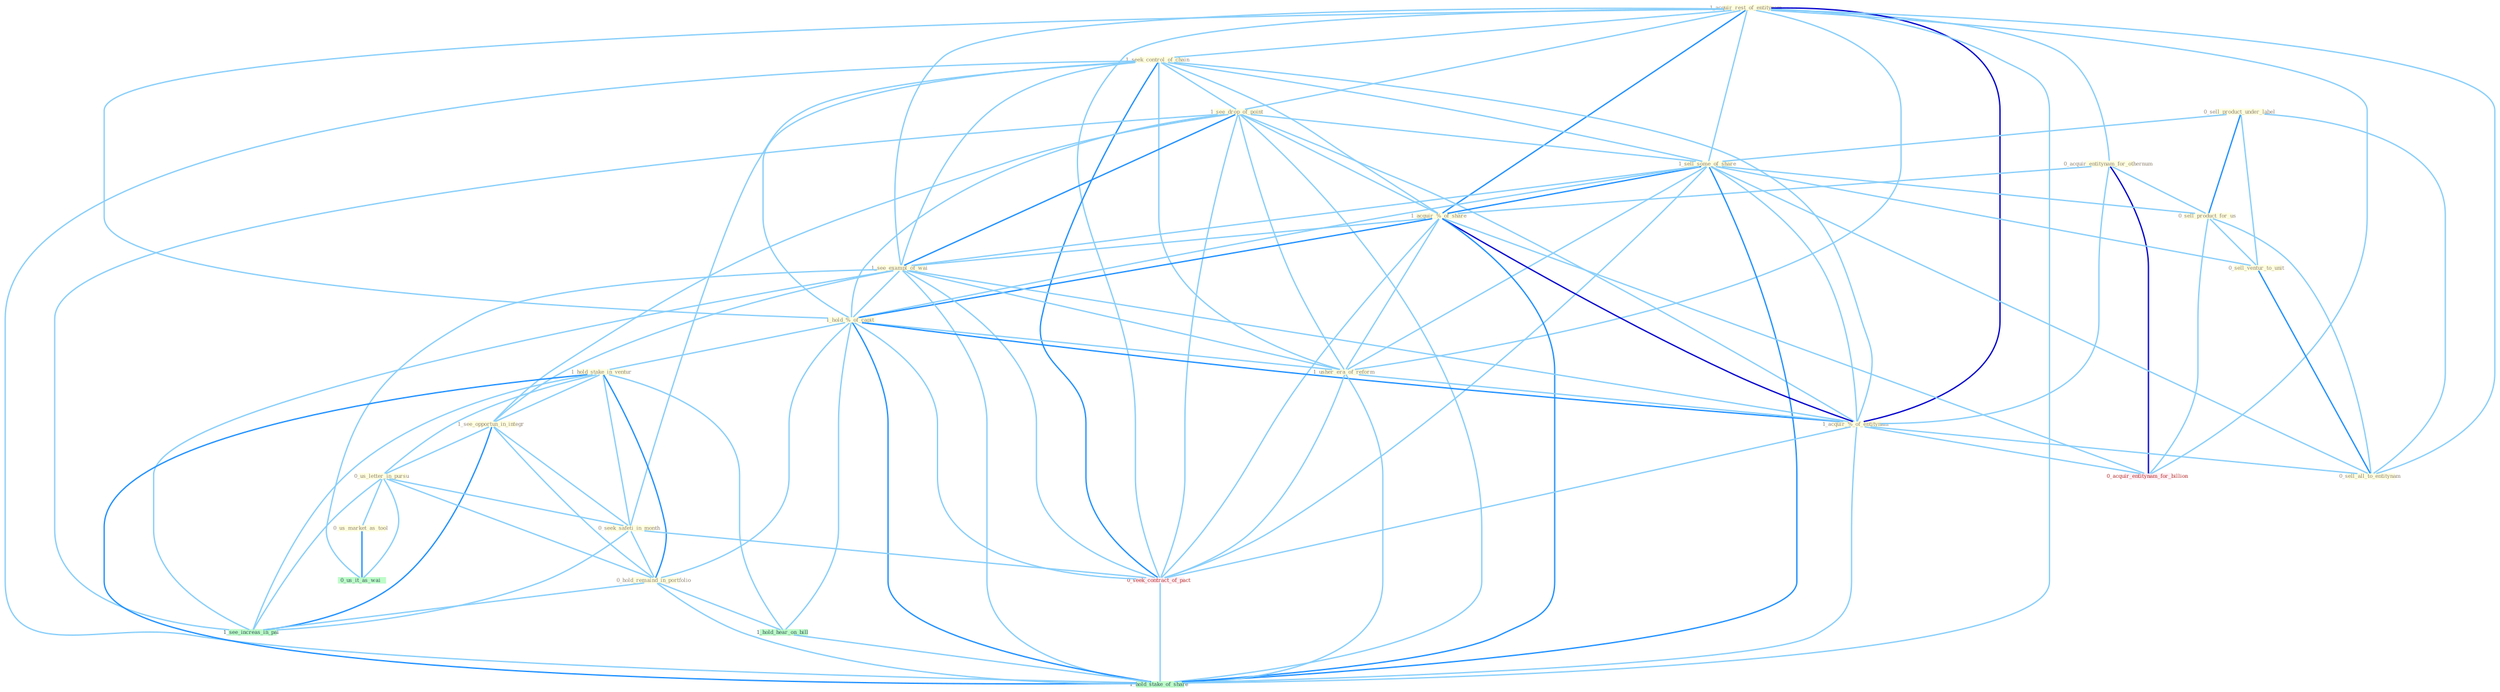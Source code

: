 Graph G{ 
    node
    [shape=polygon,style=filled,width=.5,height=.06,color="#BDFCC9",fixedsize=true,fontsize=4,
    fontcolor="#2f4f4f"];
    {node
    [color="#ffffe0", fontcolor="#8b7d6b"] "1_acquir_rest_of_entitynam " "1_seek_control_of_chain " "1_see_drop_of_point " "0_sell_product_under_label " "0_acquir_entitynam_for_othernum " "1_sell_some_of_share " "1_acquir_%_of_share " "1_see_exampl_of_wai " "1_hold_%_of_capit " "1_hold_stake_in_ventur " "1_see_opportun_in_integr " "0_us_letter_in_pursu " "0_seek_safeti_in_month " "1_usher_era_of_reform " "0_sell_product_for_us " "1_acquir_%_of_entitynam " "0_hold_remaind_in_portfolio " "0_us_market_as_tool " "0_sell_ventur_to_unit " "0_sell_all_to_entitynam "}
{node [color="#fff0f5", fontcolor="#b22222"] "0_seek_contract_of_pact " "0_acquir_entitynam_for_billion "}
edge [color="#B0E2FF"];

	"1_acquir_rest_of_entitynam " -- "1_seek_control_of_chain " [w="1", color="#87cefa" ];
	"1_acquir_rest_of_entitynam " -- "1_see_drop_of_point " [w="1", color="#87cefa" ];
	"1_acquir_rest_of_entitynam " -- "0_acquir_entitynam_for_othernum " [w="1", color="#87cefa" ];
	"1_acquir_rest_of_entitynam " -- "1_sell_some_of_share " [w="1", color="#87cefa" ];
	"1_acquir_rest_of_entitynam " -- "1_acquir_%_of_share " [w="2", color="#1e90ff" , len=0.8];
	"1_acquir_rest_of_entitynam " -- "1_see_exampl_of_wai " [w="1", color="#87cefa" ];
	"1_acquir_rest_of_entitynam " -- "1_hold_%_of_capit " [w="1", color="#87cefa" ];
	"1_acquir_rest_of_entitynam " -- "1_usher_era_of_reform " [w="1", color="#87cefa" ];
	"1_acquir_rest_of_entitynam " -- "1_acquir_%_of_entitynam " [w="3", color="#0000cd" , len=0.6];
	"1_acquir_rest_of_entitynam " -- "0_sell_all_to_entitynam " [w="1", color="#87cefa" ];
	"1_acquir_rest_of_entitynam " -- "0_seek_contract_of_pact " [w="1", color="#87cefa" ];
	"1_acquir_rest_of_entitynam " -- "0_acquir_entitynam_for_billion " [w="1", color="#87cefa" ];
	"1_acquir_rest_of_entitynam " -- "1_hold_stake_of_share " [w="1", color="#87cefa" ];
	"1_seek_control_of_chain " -- "1_see_drop_of_point " [w="1", color="#87cefa" ];
	"1_seek_control_of_chain " -- "1_sell_some_of_share " [w="1", color="#87cefa" ];
	"1_seek_control_of_chain " -- "1_acquir_%_of_share " [w="1", color="#87cefa" ];
	"1_seek_control_of_chain " -- "1_see_exampl_of_wai " [w="1", color="#87cefa" ];
	"1_seek_control_of_chain " -- "1_hold_%_of_capit " [w="1", color="#87cefa" ];
	"1_seek_control_of_chain " -- "0_seek_safeti_in_month " [w="1", color="#87cefa" ];
	"1_seek_control_of_chain " -- "1_usher_era_of_reform " [w="1", color="#87cefa" ];
	"1_seek_control_of_chain " -- "1_acquir_%_of_entitynam " [w="1", color="#87cefa" ];
	"1_seek_control_of_chain " -- "0_seek_contract_of_pact " [w="2", color="#1e90ff" , len=0.8];
	"1_seek_control_of_chain " -- "1_hold_stake_of_share " [w="1", color="#87cefa" ];
	"1_see_drop_of_point " -- "1_sell_some_of_share " [w="1", color="#87cefa" ];
	"1_see_drop_of_point " -- "1_acquir_%_of_share " [w="1", color="#87cefa" ];
	"1_see_drop_of_point " -- "1_see_exampl_of_wai " [w="2", color="#1e90ff" , len=0.8];
	"1_see_drop_of_point " -- "1_hold_%_of_capit " [w="1", color="#87cefa" ];
	"1_see_drop_of_point " -- "1_see_opportun_in_integr " [w="1", color="#87cefa" ];
	"1_see_drop_of_point " -- "1_usher_era_of_reform " [w="1", color="#87cefa" ];
	"1_see_drop_of_point " -- "1_acquir_%_of_entitynam " [w="1", color="#87cefa" ];
	"1_see_drop_of_point " -- "0_seek_contract_of_pact " [w="1", color="#87cefa" ];
	"1_see_drop_of_point " -- "1_see_increas_in_pai " [w="1", color="#87cefa" ];
	"1_see_drop_of_point " -- "1_hold_stake_of_share " [w="1", color="#87cefa" ];
	"0_sell_product_under_label " -- "1_sell_some_of_share " [w="1", color="#87cefa" ];
	"0_sell_product_under_label " -- "0_sell_product_for_us " [w="2", color="#1e90ff" , len=0.8];
	"0_sell_product_under_label " -- "0_sell_ventur_to_unit " [w="1", color="#87cefa" ];
	"0_sell_product_under_label " -- "0_sell_all_to_entitynam " [w="1", color="#87cefa" ];
	"0_acquir_entitynam_for_othernum " -- "1_acquir_%_of_share " [w="1", color="#87cefa" ];
	"0_acquir_entitynam_for_othernum " -- "0_sell_product_for_us " [w="1", color="#87cefa" ];
	"0_acquir_entitynam_for_othernum " -- "1_acquir_%_of_entitynam " [w="1", color="#87cefa" ];
	"0_acquir_entitynam_for_othernum " -- "0_acquir_entitynam_for_billion " [w="3", color="#0000cd" , len=0.6];
	"1_sell_some_of_share " -- "1_acquir_%_of_share " [w="2", color="#1e90ff" , len=0.8];
	"1_sell_some_of_share " -- "1_see_exampl_of_wai " [w="1", color="#87cefa" ];
	"1_sell_some_of_share " -- "1_hold_%_of_capit " [w="1", color="#87cefa" ];
	"1_sell_some_of_share " -- "1_usher_era_of_reform " [w="1", color="#87cefa" ];
	"1_sell_some_of_share " -- "0_sell_product_for_us " [w="1", color="#87cefa" ];
	"1_sell_some_of_share " -- "1_acquir_%_of_entitynam " [w="1", color="#87cefa" ];
	"1_sell_some_of_share " -- "0_sell_ventur_to_unit " [w="1", color="#87cefa" ];
	"1_sell_some_of_share " -- "0_sell_all_to_entitynam " [w="1", color="#87cefa" ];
	"1_sell_some_of_share " -- "0_seek_contract_of_pact " [w="1", color="#87cefa" ];
	"1_sell_some_of_share " -- "1_hold_stake_of_share " [w="2", color="#1e90ff" , len=0.8];
	"1_acquir_%_of_share " -- "1_see_exampl_of_wai " [w="1", color="#87cefa" ];
	"1_acquir_%_of_share " -- "1_hold_%_of_capit " [w="2", color="#1e90ff" , len=0.8];
	"1_acquir_%_of_share " -- "1_usher_era_of_reform " [w="1", color="#87cefa" ];
	"1_acquir_%_of_share " -- "1_acquir_%_of_entitynam " [w="3", color="#0000cd" , len=0.6];
	"1_acquir_%_of_share " -- "0_seek_contract_of_pact " [w="1", color="#87cefa" ];
	"1_acquir_%_of_share " -- "0_acquir_entitynam_for_billion " [w="1", color="#87cefa" ];
	"1_acquir_%_of_share " -- "1_hold_stake_of_share " [w="2", color="#1e90ff" , len=0.8];
	"1_see_exampl_of_wai " -- "1_hold_%_of_capit " [w="1", color="#87cefa" ];
	"1_see_exampl_of_wai " -- "1_see_opportun_in_integr " [w="1", color="#87cefa" ];
	"1_see_exampl_of_wai " -- "1_usher_era_of_reform " [w="1", color="#87cefa" ];
	"1_see_exampl_of_wai " -- "1_acquir_%_of_entitynam " [w="1", color="#87cefa" ];
	"1_see_exampl_of_wai " -- "0_seek_contract_of_pact " [w="1", color="#87cefa" ];
	"1_see_exampl_of_wai " -- "0_us_it_as_wai " [w="1", color="#87cefa" ];
	"1_see_exampl_of_wai " -- "1_see_increas_in_pai " [w="1", color="#87cefa" ];
	"1_see_exampl_of_wai " -- "1_hold_stake_of_share " [w="1", color="#87cefa" ];
	"1_hold_%_of_capit " -- "1_hold_stake_in_ventur " [w="1", color="#87cefa" ];
	"1_hold_%_of_capit " -- "1_usher_era_of_reform " [w="1", color="#87cefa" ];
	"1_hold_%_of_capit " -- "1_acquir_%_of_entitynam " [w="2", color="#1e90ff" , len=0.8];
	"1_hold_%_of_capit " -- "0_hold_remaind_in_portfolio " [w="1", color="#87cefa" ];
	"1_hold_%_of_capit " -- "0_seek_contract_of_pact " [w="1", color="#87cefa" ];
	"1_hold_%_of_capit " -- "1_hold_hear_on_bill " [w="1", color="#87cefa" ];
	"1_hold_%_of_capit " -- "1_hold_stake_of_share " [w="2", color="#1e90ff" , len=0.8];
	"1_hold_stake_in_ventur " -- "1_see_opportun_in_integr " [w="1", color="#87cefa" ];
	"1_hold_stake_in_ventur " -- "0_us_letter_in_pursu " [w="1", color="#87cefa" ];
	"1_hold_stake_in_ventur " -- "0_seek_safeti_in_month " [w="1", color="#87cefa" ];
	"1_hold_stake_in_ventur " -- "0_hold_remaind_in_portfolio " [w="2", color="#1e90ff" , len=0.8];
	"1_hold_stake_in_ventur " -- "1_see_increas_in_pai " [w="1", color="#87cefa" ];
	"1_hold_stake_in_ventur " -- "1_hold_hear_on_bill " [w="1", color="#87cefa" ];
	"1_hold_stake_in_ventur " -- "1_hold_stake_of_share " [w="2", color="#1e90ff" , len=0.8];
	"1_see_opportun_in_integr " -- "0_us_letter_in_pursu " [w="1", color="#87cefa" ];
	"1_see_opportun_in_integr " -- "0_seek_safeti_in_month " [w="1", color="#87cefa" ];
	"1_see_opportun_in_integr " -- "0_hold_remaind_in_portfolio " [w="1", color="#87cefa" ];
	"1_see_opportun_in_integr " -- "1_see_increas_in_pai " [w="2", color="#1e90ff" , len=0.8];
	"0_us_letter_in_pursu " -- "0_seek_safeti_in_month " [w="1", color="#87cefa" ];
	"0_us_letter_in_pursu " -- "0_hold_remaind_in_portfolio " [w="1", color="#87cefa" ];
	"0_us_letter_in_pursu " -- "0_us_market_as_tool " [w="1", color="#87cefa" ];
	"0_us_letter_in_pursu " -- "0_us_it_as_wai " [w="1", color="#87cefa" ];
	"0_us_letter_in_pursu " -- "1_see_increas_in_pai " [w="1", color="#87cefa" ];
	"0_seek_safeti_in_month " -- "0_hold_remaind_in_portfolio " [w="1", color="#87cefa" ];
	"0_seek_safeti_in_month " -- "0_seek_contract_of_pact " [w="1", color="#87cefa" ];
	"0_seek_safeti_in_month " -- "1_see_increas_in_pai " [w="1", color="#87cefa" ];
	"1_usher_era_of_reform " -- "1_acquir_%_of_entitynam " [w="1", color="#87cefa" ];
	"1_usher_era_of_reform " -- "0_seek_contract_of_pact " [w="1", color="#87cefa" ];
	"1_usher_era_of_reform " -- "1_hold_stake_of_share " [w="1", color="#87cefa" ];
	"0_sell_product_for_us " -- "0_sell_ventur_to_unit " [w="1", color="#87cefa" ];
	"0_sell_product_for_us " -- "0_sell_all_to_entitynam " [w="1", color="#87cefa" ];
	"0_sell_product_for_us " -- "0_acquir_entitynam_for_billion " [w="1", color="#87cefa" ];
	"1_acquir_%_of_entitynam " -- "0_sell_all_to_entitynam " [w="1", color="#87cefa" ];
	"1_acquir_%_of_entitynam " -- "0_seek_contract_of_pact " [w="1", color="#87cefa" ];
	"1_acquir_%_of_entitynam " -- "0_acquir_entitynam_for_billion " [w="1", color="#87cefa" ];
	"1_acquir_%_of_entitynam " -- "1_hold_stake_of_share " [w="1", color="#87cefa" ];
	"0_hold_remaind_in_portfolio " -- "1_see_increas_in_pai " [w="1", color="#87cefa" ];
	"0_hold_remaind_in_portfolio " -- "1_hold_hear_on_bill " [w="1", color="#87cefa" ];
	"0_hold_remaind_in_portfolio " -- "1_hold_stake_of_share " [w="1", color="#87cefa" ];
	"0_us_market_as_tool " -- "0_us_it_as_wai " [w="2", color="#1e90ff" , len=0.8];
	"0_sell_ventur_to_unit " -- "0_sell_all_to_entitynam " [w="2", color="#1e90ff" , len=0.8];
	"0_seek_contract_of_pact " -- "1_hold_stake_of_share " [w="1", color="#87cefa" ];
	"1_hold_hear_on_bill " -- "1_hold_stake_of_share " [w="1", color="#87cefa" ];
}